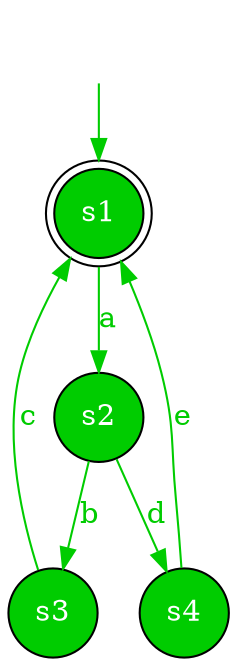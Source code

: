 digraph diffautomaton {
	1 [label=<s1> shape="doublecircle" fillcolor="#00cc00" fontcolor="#ffffff" style="filled"];
	2 [label=<s2> shape="circle" fillcolor="#00cc00" fontcolor="#ffffff" style="filled"];
	3 [label=<s3> shape="circle" fillcolor="#00cc00" fontcolor="#ffffff" style="filled"];
	4 [label=<s4> shape="circle" fillcolor="#00cc00" fontcolor="#ffffff" style="filled"];
	__init1 [label=<> shape="none"];
	__init1 -> 1 [color="#00cc00"];
	1 -> 2 [label=<<font color="#00cc00">a</font>> color="#00cc00" id="1-0-2"];
	2 -> 3 [label=<<font color="#00cc00">b</font>> color="#00cc00" id="2-0-3"];
	2 -> 4 [label=<<font color="#00cc00">d</font>> color="#00cc00" id="2-1-4"];
	3 -> 1 [label=<<font color="#00cc00">c</font>> color="#00cc00" id="3-0-1"];
	4 -> 1 [label=<<font color="#00cc00">e</font>> color="#00cc00" id="4-0-1"];
}
